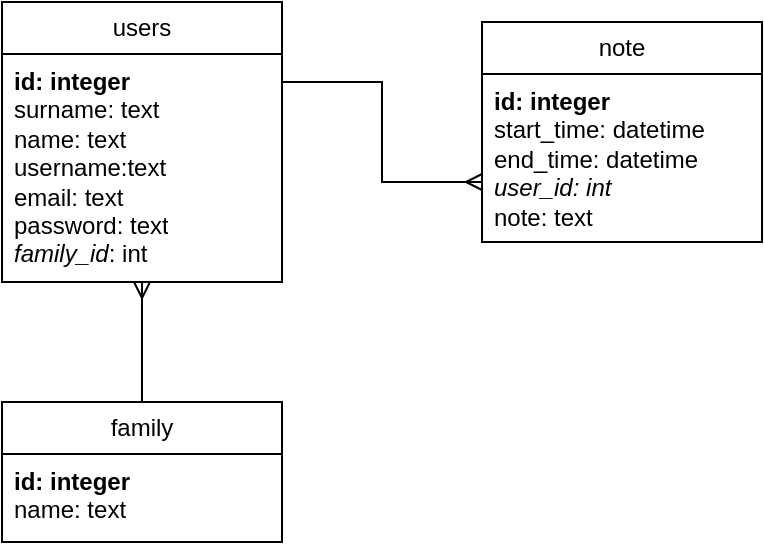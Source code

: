 <mxfile version="25.0.3">
  <diagram name="Страница — 1" id="q__kO4_FeBBdaCGFSvWv">
    <mxGraphModel dx="719" dy="402" grid="1" gridSize="10" guides="1" tooltips="1" connect="1" arrows="1" fold="1" page="1" pageScale="1" pageWidth="827" pageHeight="1169" math="0" shadow="0">
      <root>
        <mxCell id="0" />
        <mxCell id="1" parent="0" />
        <mxCell id="TQHFPVpuW6U2N1qFPtr8-1" value="users" style="swimlane;fontStyle=0;childLayout=stackLayout;horizontal=1;startSize=26;fillColor=none;horizontalStack=0;resizeParent=1;resizeParentMax=0;resizeLast=0;collapsible=1;marginBottom=0;whiteSpace=wrap;html=1;" vertex="1" parent="1">
          <mxGeometry x="180" y="430" width="140" height="140" as="geometry" />
        </mxCell>
        <mxCell id="TQHFPVpuW6U2N1qFPtr8-2" value="&lt;b&gt;id: integer&lt;/b&gt;&lt;div&gt;surname: text&lt;/div&gt;&lt;div&gt;name: text&lt;/div&gt;&lt;div&gt;username:text&lt;/div&gt;&lt;div&gt;email: text&lt;/div&gt;&lt;div&gt;password: text&lt;/div&gt;&lt;div&gt;&lt;i&gt;family_id&lt;/i&gt;: int&lt;/div&gt;" style="text;strokeColor=none;fillColor=none;align=left;verticalAlign=top;spacingLeft=4;spacingRight=4;overflow=hidden;rotatable=0;points=[[0,0.5],[1,0.5]];portConstraint=eastwest;whiteSpace=wrap;html=1;" vertex="1" parent="TQHFPVpuW6U2N1qFPtr8-1">
          <mxGeometry y="26" width="140" height="114" as="geometry" />
        </mxCell>
        <mxCell id="TQHFPVpuW6U2N1qFPtr8-3" value="note" style="swimlane;fontStyle=0;childLayout=stackLayout;horizontal=1;startSize=26;fillColor=none;horizontalStack=0;resizeParent=1;resizeParentMax=0;resizeLast=0;collapsible=1;marginBottom=0;whiteSpace=wrap;html=1;" vertex="1" parent="1">
          <mxGeometry x="420" y="440" width="140" height="110" as="geometry" />
        </mxCell>
        <mxCell id="TQHFPVpuW6U2N1qFPtr8-4" value="&lt;b&gt;id: integer&lt;/b&gt;&lt;div&gt;start_time: datetime&lt;/div&gt;&lt;div&gt;end_time: datetime&lt;/div&gt;&lt;div&gt;&lt;i&gt;user_id: int&lt;/i&gt;&lt;/div&gt;&lt;div&gt;note: text&lt;/div&gt;&lt;div&gt;&lt;i&gt;&lt;br&gt;&lt;/i&gt;&lt;/div&gt;" style="text;strokeColor=none;fillColor=none;align=left;verticalAlign=top;spacingLeft=4;spacingRight=4;overflow=hidden;rotatable=0;points=[[0,0.5],[1,0.5]];portConstraint=eastwest;whiteSpace=wrap;html=1;" vertex="1" parent="TQHFPVpuW6U2N1qFPtr8-3">
          <mxGeometry y="26" width="140" height="84" as="geometry" />
        </mxCell>
        <mxCell id="TQHFPVpuW6U2N1qFPtr8-5" style="edgeStyle=orthogonalEdgeStyle;rounded=0;orthogonalLoop=1;jettySize=auto;html=1;startArrow=ERmany;startFill=0;endArrow=none;endFill=0;" edge="1" parent="1" source="TQHFPVpuW6U2N1qFPtr8-4">
          <mxGeometry relative="1" as="geometry">
            <mxPoint x="320" y="470" as="targetPoint" />
            <Array as="points">
              <mxPoint x="370" y="520" />
              <mxPoint x="370" y="470" />
              <mxPoint x="320" y="470" />
            </Array>
          </mxGeometry>
        </mxCell>
        <mxCell id="TQHFPVpuW6U2N1qFPtr8-6" value="family" style="swimlane;fontStyle=0;childLayout=stackLayout;horizontal=1;startSize=26;fillColor=none;horizontalStack=0;resizeParent=1;resizeParentMax=0;resizeLast=0;collapsible=1;marginBottom=0;whiteSpace=wrap;html=1;" vertex="1" parent="1">
          <mxGeometry x="180" y="630" width="140" height="70" as="geometry" />
        </mxCell>
        <mxCell id="TQHFPVpuW6U2N1qFPtr8-7" value="&lt;b&gt;id: integer&lt;/b&gt;&lt;div&gt;name: text&lt;/div&gt;" style="text;strokeColor=none;fillColor=none;align=left;verticalAlign=top;spacingLeft=4;spacingRight=4;overflow=hidden;rotatable=0;points=[[0,0.5],[1,0.5]];portConstraint=eastwest;whiteSpace=wrap;html=1;" vertex="1" parent="TQHFPVpuW6U2N1qFPtr8-6">
          <mxGeometry y="26" width="140" height="44" as="geometry" />
        </mxCell>
        <mxCell id="TQHFPVpuW6U2N1qFPtr8-8" style="edgeStyle=orthogonalEdgeStyle;rounded=0;orthogonalLoop=1;jettySize=auto;html=1;startArrow=ERmany;startFill=0;endArrow=none;endFill=0;" edge="1" parent="1" source="TQHFPVpuW6U2N1qFPtr8-2" target="TQHFPVpuW6U2N1qFPtr8-6">
          <mxGeometry relative="1" as="geometry">
            <mxPoint x="440.7" y="638.34" as="sourcePoint" />
            <mxPoint x="310.0" y="590.004" as="targetPoint" />
            <Array as="points">
              <mxPoint x="250" y="600" />
              <mxPoint x="250" y="600" />
            </Array>
          </mxGeometry>
        </mxCell>
      </root>
    </mxGraphModel>
  </diagram>
</mxfile>
